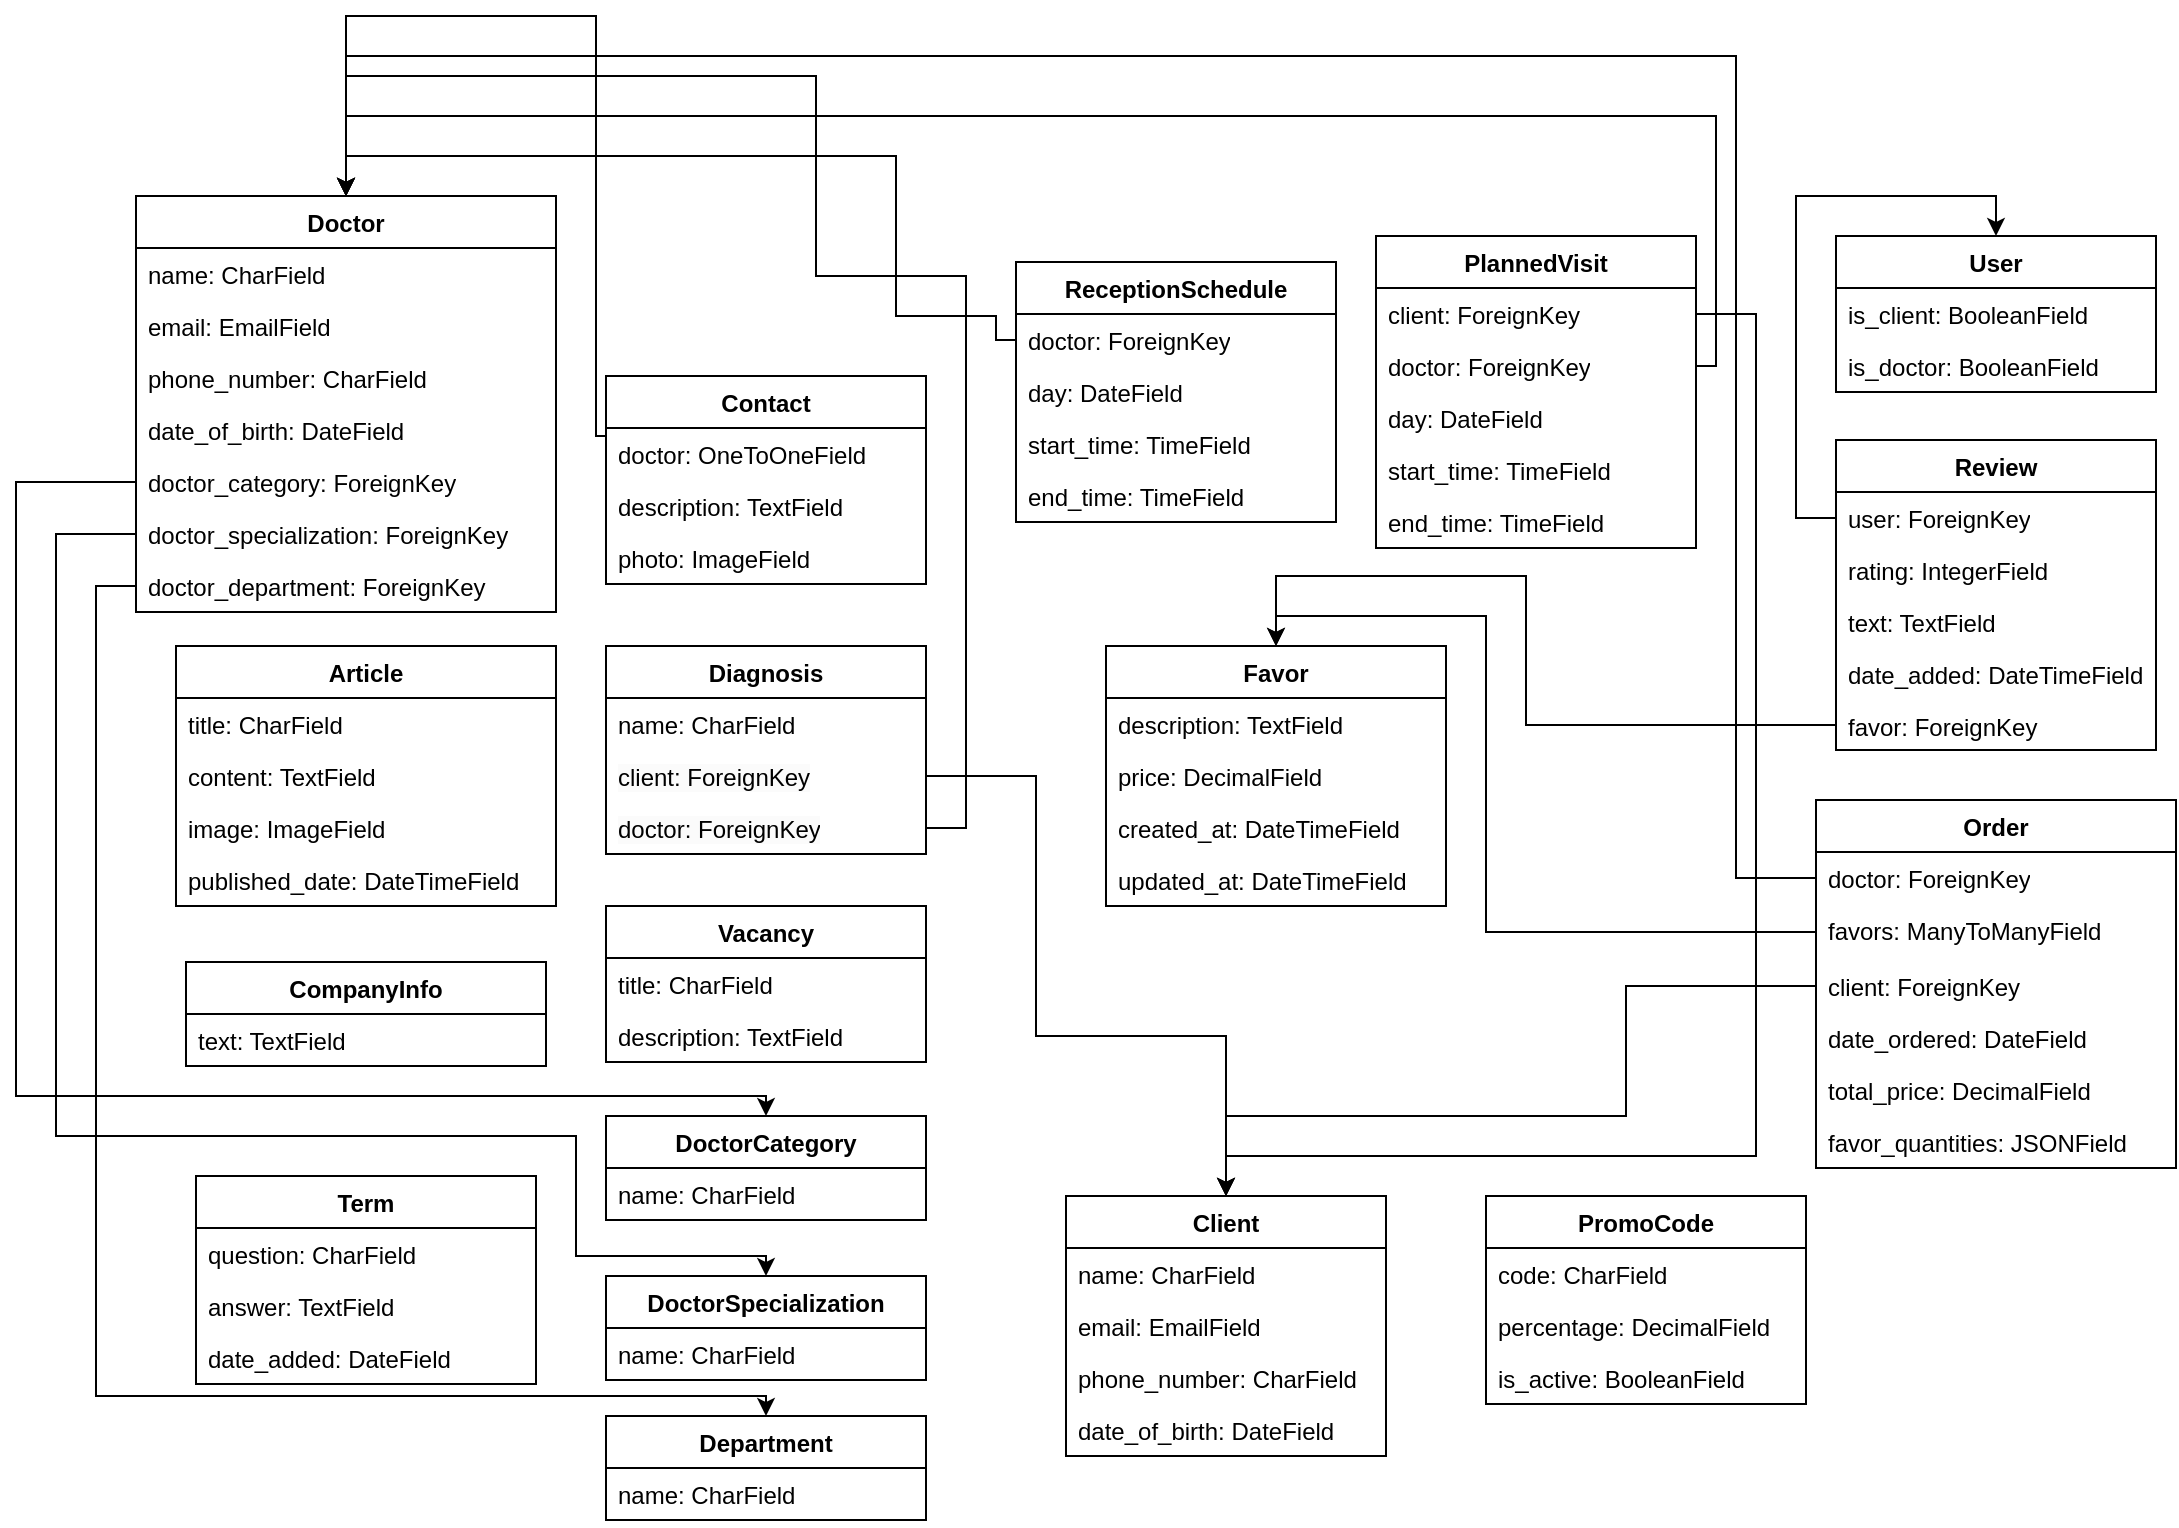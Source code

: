 <mxfile version="24.4.8" type="device">
  <diagram name="Страница — 1" id="zMI9djj1p5VjOaL5pgvu">
    <mxGraphModel dx="2232" dy="929" grid="1" gridSize="10" guides="1" tooltips="1" connect="1" arrows="1" fold="1" page="1" pageScale="1" pageWidth="827" pageHeight="1169" math="0" shadow="0">
      <root>
        <mxCell id="0" />
        <mxCell id="1" parent="0" />
        <mxCell id="2X7HoTVNt-kFfxU1XR5G-1" value="Doctor" style="swimlane;fontStyle=1;align=center;verticalAlign=top;childLayout=stackLayout;horizontal=1;startSize=26;horizontalStack=0;resizeParent=1;resizeParentMax=0;resizeLast=0;collapsible=1;marginBottom=0;whiteSpace=wrap;html=1;" vertex="1" parent="1">
          <mxGeometry x="30" y="140" width="210" height="208" as="geometry" />
        </mxCell>
        <mxCell id="2X7HoTVNt-kFfxU1XR5G-2" value="name: CharField" style="text;strokeColor=none;fillColor=none;align=left;verticalAlign=top;spacingLeft=4;spacingRight=4;overflow=hidden;rotatable=0;points=[[0,0.5],[1,0.5]];portConstraint=eastwest;whiteSpace=wrap;html=1;" vertex="1" parent="2X7HoTVNt-kFfxU1XR5G-1">
          <mxGeometry y="26" width="210" height="26" as="geometry" />
        </mxCell>
        <mxCell id="2X7HoTVNt-kFfxU1XR5G-3" value="email: EmailField" style="text;strokeColor=none;fillColor=none;align=left;verticalAlign=top;spacingLeft=4;spacingRight=4;overflow=hidden;rotatable=0;points=[[0,0.5],[1,0.5]];portConstraint=eastwest;whiteSpace=wrap;html=1;" vertex="1" parent="2X7HoTVNt-kFfxU1XR5G-1">
          <mxGeometry y="52" width="210" height="26" as="geometry" />
        </mxCell>
        <mxCell id="2X7HoTVNt-kFfxU1XR5G-4" value="phone_number: CharField" style="text;strokeColor=none;fillColor=none;align=left;verticalAlign=top;spacingLeft=4;spacingRight=4;overflow=hidden;rotatable=0;points=[[0,0.5],[1,0.5]];portConstraint=eastwest;whiteSpace=wrap;html=1;" vertex="1" parent="2X7HoTVNt-kFfxU1XR5G-1">
          <mxGeometry y="78" width="210" height="26" as="geometry" />
        </mxCell>
        <mxCell id="2X7HoTVNt-kFfxU1XR5G-5" value="date_of_birth: DateField" style="text;strokeColor=none;fillColor=none;align=left;verticalAlign=top;spacingLeft=4;spacingRight=4;overflow=hidden;rotatable=0;points=[[0,0.5],[1,0.5]];portConstraint=eastwest;whiteSpace=wrap;html=1;" vertex="1" parent="2X7HoTVNt-kFfxU1XR5G-1">
          <mxGeometry y="104" width="210" height="26" as="geometry" />
        </mxCell>
        <mxCell id="2X7HoTVNt-kFfxU1XR5G-86" value="doctor_category: ForeignKey" style="text;strokeColor=none;fillColor=none;align=left;verticalAlign=top;spacingLeft=4;spacingRight=4;overflow=hidden;rotatable=0;points=[[0,0.5],[1,0.5]];portConstraint=eastwest;whiteSpace=wrap;html=1;" vertex="1" parent="2X7HoTVNt-kFfxU1XR5G-1">
          <mxGeometry y="130" width="210" height="26" as="geometry" />
        </mxCell>
        <mxCell id="2X7HoTVNt-kFfxU1XR5G-87" value="doctor_specialization: ForeignKey" style="text;strokeColor=none;fillColor=none;align=left;verticalAlign=top;spacingLeft=4;spacingRight=4;overflow=hidden;rotatable=0;points=[[0,0.5],[1,0.5]];portConstraint=eastwest;whiteSpace=wrap;html=1;" vertex="1" parent="2X7HoTVNt-kFfxU1XR5G-1">
          <mxGeometry y="156" width="210" height="26" as="geometry" />
        </mxCell>
        <mxCell id="2X7HoTVNt-kFfxU1XR5G-88" value="doctor_department: ForeignKey" style="text;strokeColor=none;fillColor=none;align=left;verticalAlign=top;spacingLeft=4;spacingRight=4;overflow=hidden;rotatable=0;points=[[0,0.5],[1,0.5]];portConstraint=eastwest;whiteSpace=wrap;html=1;" vertex="1" parent="2X7HoTVNt-kFfxU1XR5G-1">
          <mxGeometry y="182" width="210" height="26" as="geometry" />
        </mxCell>
        <mxCell id="2X7HoTVNt-kFfxU1XR5G-6" value="Diagnosis" style="swimlane;fontStyle=1;align=center;verticalAlign=top;childLayout=stackLayout;horizontal=1;startSize=26;horizontalStack=0;resizeParent=1;resizeParentMax=0;resizeLast=0;collapsible=1;marginBottom=0;whiteSpace=wrap;html=1;" vertex="1" parent="1">
          <mxGeometry x="265" y="365" width="160" height="104" as="geometry" />
        </mxCell>
        <mxCell id="2X7HoTVNt-kFfxU1XR5G-7" value="name: CharField" style="text;strokeColor=none;fillColor=none;align=left;verticalAlign=top;spacingLeft=4;spacingRight=4;overflow=hidden;rotatable=0;points=[[0,0.5],[1,0.5]];portConstraint=eastwest;whiteSpace=wrap;html=1;" vertex="1" parent="2X7HoTVNt-kFfxU1XR5G-6">
          <mxGeometry y="26" width="160" height="26" as="geometry" />
        </mxCell>
        <mxCell id="2X7HoTVNt-kFfxU1XR5G-8" value="&lt;meta charset=&quot;utf-8&quot;&gt;&lt;span style=&quot;color: rgb(0, 0, 0); font-family: Helvetica; font-size: 12px; font-style: normal; font-variant-ligatures: normal; font-variant-caps: normal; font-weight: 400; letter-spacing: normal; orphans: 2; text-align: left; text-indent: 0px; text-transform: none; widows: 2; word-spacing: 0px; -webkit-text-stroke-width: 0px; white-space: normal; background-color: rgb(251, 251, 251); text-decoration-thickness: initial; text-decoration-style: initial; text-decoration-color: initial; display: inline !important; float: none;&quot;&gt;client: ForeignKey&lt;/span&gt;" style="text;strokeColor=none;fillColor=none;align=left;verticalAlign=top;spacingLeft=4;spacingRight=4;overflow=hidden;rotatable=0;points=[[0,0.5],[1,0.5]];portConstraint=eastwest;whiteSpace=wrap;html=1;" vertex="1" parent="2X7HoTVNt-kFfxU1XR5G-6">
          <mxGeometry y="52" width="160" height="26" as="geometry" />
        </mxCell>
        <mxCell id="2X7HoTVNt-kFfxU1XR5G-9" value="&lt;span style=&quot;color: rgb(0, 0, 0); font-family: Helvetica; font-size: 12px; font-style: normal; font-variant-ligatures: normal; font-variant-caps: normal; font-weight: 400; letter-spacing: normal; orphans: 2; text-align: left; text-indent: 0px; text-transform: none; widows: 2; word-spacing: 0px; -webkit-text-stroke-width: 0px; white-space: normal; background-color: rgb(251, 251, 251); text-decoration-thickness: initial; text-decoration-style: initial; text-decoration-color: initial; display: inline !important; float: none;&quot;&gt;doctor: ForeignKey&lt;/span&gt;" style="text;strokeColor=none;fillColor=none;align=left;verticalAlign=top;spacingLeft=4;spacingRight=4;overflow=hidden;rotatable=0;points=[[0,0.5],[1,0.5]];portConstraint=eastwest;whiteSpace=wrap;html=1;" vertex="1" parent="2X7HoTVNt-kFfxU1XR5G-6">
          <mxGeometry y="78" width="160" height="26" as="geometry" />
        </mxCell>
        <mxCell id="2X7HoTVNt-kFfxU1XR5G-10" value="Favor" style="swimlane;fontStyle=1;align=center;verticalAlign=top;childLayout=stackLayout;horizontal=1;startSize=26;horizontalStack=0;resizeParent=1;resizeParentMax=0;resizeLast=0;collapsible=1;marginBottom=0;whiteSpace=wrap;html=1;" vertex="1" parent="1">
          <mxGeometry x="515" y="365" width="170" height="130" as="geometry" />
        </mxCell>
        <mxCell id="2X7HoTVNt-kFfxU1XR5G-11" value="description: TextField" style="text;strokeColor=none;fillColor=none;align=left;verticalAlign=top;spacingLeft=4;spacingRight=4;overflow=hidden;rotatable=0;points=[[0,0.5],[1,0.5]];portConstraint=eastwest;whiteSpace=wrap;html=1;" vertex="1" parent="2X7HoTVNt-kFfxU1XR5G-10">
          <mxGeometry y="26" width="170" height="26" as="geometry" />
        </mxCell>
        <mxCell id="2X7HoTVNt-kFfxU1XR5G-12" value="price: DecimalField" style="text;strokeColor=none;fillColor=none;align=left;verticalAlign=top;spacingLeft=4;spacingRight=4;overflow=hidden;rotatable=0;points=[[0,0.5],[1,0.5]];portConstraint=eastwest;whiteSpace=wrap;html=1;" vertex="1" parent="2X7HoTVNt-kFfxU1XR5G-10">
          <mxGeometry y="52" width="170" height="26" as="geometry" />
        </mxCell>
        <mxCell id="2X7HoTVNt-kFfxU1XR5G-13" value="created_at: DateTimeField" style="text;strokeColor=none;fillColor=none;align=left;verticalAlign=top;spacingLeft=4;spacingRight=4;overflow=hidden;rotatable=0;points=[[0,0.5],[1,0.5]];portConstraint=eastwest;whiteSpace=wrap;html=1;" vertex="1" parent="2X7HoTVNt-kFfxU1XR5G-10">
          <mxGeometry y="78" width="170" height="26" as="geometry" />
        </mxCell>
        <mxCell id="2X7HoTVNt-kFfxU1XR5G-14" value="updated_at: DateTimeField" style="text;strokeColor=none;fillColor=none;align=left;verticalAlign=top;spacingLeft=4;spacingRight=4;overflow=hidden;rotatable=0;points=[[0,0.5],[1,0.5]];portConstraint=eastwest;whiteSpace=wrap;html=1;" vertex="1" parent="2X7HoTVNt-kFfxU1XR5G-10">
          <mxGeometry y="104" width="170" height="26" as="geometry" />
        </mxCell>
        <mxCell id="2X7HoTVNt-kFfxU1XR5G-15" value="Order" style="swimlane;fontStyle=1;align=center;verticalAlign=top;childLayout=stackLayout;horizontal=1;startSize=26;horizontalStack=0;resizeParent=1;resizeParentMax=0;resizeLast=0;collapsible=1;marginBottom=0;whiteSpace=wrap;html=1;" vertex="1" parent="1">
          <mxGeometry x="870" y="442" width="180" height="184" as="geometry" />
        </mxCell>
        <mxCell id="2X7HoTVNt-kFfxU1XR5G-16" value="doctor: ForeignKey" style="text;strokeColor=none;fillColor=none;align=left;verticalAlign=top;spacingLeft=4;spacingRight=4;overflow=hidden;rotatable=0;points=[[0,0.5],[1,0.5]];portConstraint=eastwest;whiteSpace=wrap;html=1;" vertex="1" parent="2X7HoTVNt-kFfxU1XR5G-15">
          <mxGeometry y="26" width="180" height="26" as="geometry" />
        </mxCell>
        <mxCell id="2X7HoTVNt-kFfxU1XR5G-17" value="favors: ManyToManyField" style="text;strokeColor=none;fillColor=none;align=left;verticalAlign=top;spacingLeft=4;spacingRight=4;overflow=hidden;rotatable=0;points=[[0,0.5],[1,0.5]];portConstraint=eastwest;whiteSpace=wrap;html=1;" vertex="1" parent="2X7HoTVNt-kFfxU1XR5G-15">
          <mxGeometry y="52" width="180" height="28" as="geometry" />
        </mxCell>
        <mxCell id="2X7HoTVNt-kFfxU1XR5G-18" value="client: ForeignKey" style="text;strokeColor=none;fillColor=none;align=left;verticalAlign=top;spacingLeft=4;spacingRight=4;overflow=hidden;rotatable=0;points=[[0,0.5],[1,0.5]];portConstraint=eastwest;whiteSpace=wrap;html=1;" vertex="1" parent="2X7HoTVNt-kFfxU1XR5G-15">
          <mxGeometry y="80" width="180" height="26" as="geometry" />
        </mxCell>
        <mxCell id="2X7HoTVNt-kFfxU1XR5G-19" value="date_ordered: DateField" style="text;strokeColor=none;fillColor=none;align=left;verticalAlign=top;spacingLeft=4;spacingRight=4;overflow=hidden;rotatable=0;points=[[0,0.5],[1,0.5]];portConstraint=eastwest;whiteSpace=wrap;html=1;" vertex="1" parent="2X7HoTVNt-kFfxU1XR5G-15">
          <mxGeometry y="106" width="180" height="26" as="geometry" />
        </mxCell>
        <mxCell id="2X7HoTVNt-kFfxU1XR5G-20" value="total_price: DecimalField" style="text;strokeColor=none;fillColor=none;align=left;verticalAlign=top;spacingLeft=4;spacingRight=4;overflow=hidden;rotatable=0;points=[[0,0.5],[1,0.5]];portConstraint=eastwest;whiteSpace=wrap;html=1;" vertex="1" parent="2X7HoTVNt-kFfxU1XR5G-15">
          <mxGeometry y="132" width="180" height="26" as="geometry" />
        </mxCell>
        <mxCell id="2X7HoTVNt-kFfxU1XR5G-21" value="favor_quantities: JSONField" style="text;strokeColor=none;fillColor=none;align=left;verticalAlign=top;spacingLeft=4;spacingRight=4;overflow=hidden;rotatable=0;points=[[0,0.5],[1,0.5]];portConstraint=eastwest;whiteSpace=wrap;html=1;" vertex="1" parent="2X7HoTVNt-kFfxU1XR5G-15">
          <mxGeometry y="158" width="180" height="26" as="geometry" />
        </mxCell>
        <mxCell id="2X7HoTVNt-kFfxU1XR5G-22" value="Client" style="swimlane;fontStyle=1;align=center;verticalAlign=top;childLayout=stackLayout;horizontal=1;startSize=26;horizontalStack=0;resizeParent=1;resizeParentMax=0;resizeLast=0;collapsible=1;marginBottom=0;whiteSpace=wrap;html=1;" vertex="1" parent="1">
          <mxGeometry x="495" y="640" width="160" height="130" as="geometry" />
        </mxCell>
        <mxCell id="2X7HoTVNt-kFfxU1XR5G-23" value="name: CharField" style="text;strokeColor=none;fillColor=none;align=left;verticalAlign=top;spacingLeft=4;spacingRight=4;overflow=hidden;rotatable=0;points=[[0,0.5],[1,0.5]];portConstraint=eastwest;whiteSpace=wrap;html=1;" vertex="1" parent="2X7HoTVNt-kFfxU1XR5G-22">
          <mxGeometry y="26" width="160" height="26" as="geometry" />
        </mxCell>
        <mxCell id="2X7HoTVNt-kFfxU1XR5G-24" value="email: EmailField" style="text;strokeColor=none;fillColor=none;align=left;verticalAlign=top;spacingLeft=4;spacingRight=4;overflow=hidden;rotatable=0;points=[[0,0.5],[1,0.5]];portConstraint=eastwest;whiteSpace=wrap;html=1;" vertex="1" parent="2X7HoTVNt-kFfxU1XR5G-22">
          <mxGeometry y="52" width="160" height="26" as="geometry" />
        </mxCell>
        <mxCell id="2X7HoTVNt-kFfxU1XR5G-25" value="phone_number: CharField" style="text;strokeColor=none;fillColor=none;align=left;verticalAlign=top;spacingLeft=4;spacingRight=4;overflow=hidden;rotatable=0;points=[[0,0.5],[1,0.5]];portConstraint=eastwest;whiteSpace=wrap;html=1;" vertex="1" parent="2X7HoTVNt-kFfxU1XR5G-22">
          <mxGeometry y="78" width="160" height="26" as="geometry" />
        </mxCell>
        <mxCell id="2X7HoTVNt-kFfxU1XR5G-26" value="date_of_birth: DateField" style="text;strokeColor=none;fillColor=none;align=left;verticalAlign=top;spacingLeft=4;spacingRight=4;overflow=hidden;rotatable=0;points=[[0,0.5],[1,0.5]];portConstraint=eastwest;whiteSpace=wrap;html=1;" vertex="1" parent="2X7HoTVNt-kFfxU1XR5G-22">
          <mxGeometry y="104" width="160" height="26" as="geometry" />
        </mxCell>
        <mxCell id="2X7HoTVNt-kFfxU1XR5G-27" style="edgeStyle=orthogonalEdgeStyle;rounded=0;orthogonalLoop=1;jettySize=auto;html=1;entryX=0.5;entryY=0;entryDx=0;entryDy=0;" edge="1" parent="1" source="2X7HoTVNt-kFfxU1XR5G-18" target="2X7HoTVNt-kFfxU1XR5G-22">
          <mxGeometry relative="1" as="geometry">
            <Array as="points">
              <mxPoint x="775" y="535" />
              <mxPoint x="775" y="600" />
              <mxPoint x="575" y="600" />
            </Array>
          </mxGeometry>
        </mxCell>
        <mxCell id="2X7HoTVNt-kFfxU1XR5G-28" value="User" style="swimlane;fontStyle=1;align=center;verticalAlign=top;childLayout=stackLayout;horizontal=1;startSize=26;horizontalStack=0;resizeParent=1;resizeParentMax=0;resizeLast=0;collapsible=1;marginBottom=0;whiteSpace=wrap;html=1;" vertex="1" parent="1">
          <mxGeometry x="880" y="160" width="160" height="78" as="geometry" />
        </mxCell>
        <mxCell id="2X7HoTVNt-kFfxU1XR5G-29" value="is_client: BooleanField" style="text;strokeColor=none;fillColor=none;align=left;verticalAlign=top;spacingLeft=4;spacingRight=4;overflow=hidden;rotatable=0;points=[[0,0.5],[1,0.5]];portConstraint=eastwest;whiteSpace=wrap;html=1;" vertex="1" parent="2X7HoTVNt-kFfxU1XR5G-28">
          <mxGeometry y="26" width="160" height="26" as="geometry" />
        </mxCell>
        <mxCell id="2X7HoTVNt-kFfxU1XR5G-30" value="is_doctor: BooleanField" style="text;strokeColor=none;fillColor=none;align=left;verticalAlign=top;spacingLeft=4;spacingRight=4;overflow=hidden;rotatable=0;points=[[0,0.5],[1,0.5]];portConstraint=eastwest;whiteSpace=wrap;html=1;" vertex="1" parent="2X7HoTVNt-kFfxU1XR5G-28">
          <mxGeometry y="52" width="160" height="26" as="geometry" />
        </mxCell>
        <mxCell id="2X7HoTVNt-kFfxU1XR5G-31" value="Article" style="swimlane;fontStyle=1;align=center;verticalAlign=top;childLayout=stackLayout;horizontal=1;startSize=26;horizontalStack=0;resizeParent=1;resizeParentMax=0;resizeLast=0;collapsible=1;marginBottom=0;whiteSpace=wrap;html=1;" vertex="1" parent="1">
          <mxGeometry x="50" y="365" width="190" height="130" as="geometry" />
        </mxCell>
        <mxCell id="2X7HoTVNt-kFfxU1XR5G-32" value="title: CharField" style="text;strokeColor=none;fillColor=none;align=left;verticalAlign=top;spacingLeft=4;spacingRight=4;overflow=hidden;rotatable=0;points=[[0,0.5],[1,0.5]];portConstraint=eastwest;whiteSpace=wrap;html=1;" vertex="1" parent="2X7HoTVNt-kFfxU1XR5G-31">
          <mxGeometry y="26" width="190" height="26" as="geometry" />
        </mxCell>
        <mxCell id="2X7HoTVNt-kFfxU1XR5G-33" value="content: TextField" style="text;strokeColor=none;fillColor=none;align=left;verticalAlign=top;spacingLeft=4;spacingRight=4;overflow=hidden;rotatable=0;points=[[0,0.5],[1,0.5]];portConstraint=eastwest;whiteSpace=wrap;html=1;" vertex="1" parent="2X7HoTVNt-kFfxU1XR5G-31">
          <mxGeometry y="52" width="190" height="26" as="geometry" />
        </mxCell>
        <mxCell id="2X7HoTVNt-kFfxU1XR5G-34" value="image: ImageField" style="text;strokeColor=none;fillColor=none;align=left;verticalAlign=top;spacingLeft=4;spacingRight=4;overflow=hidden;rotatable=0;points=[[0,0.5],[1,0.5]];portConstraint=eastwest;whiteSpace=wrap;html=1;" vertex="1" parent="2X7HoTVNt-kFfxU1XR5G-31">
          <mxGeometry y="78" width="190" height="26" as="geometry" />
        </mxCell>
        <mxCell id="2X7HoTVNt-kFfxU1XR5G-35" value="published_date:&amp;nbsp;DateTimeField" style="text;strokeColor=none;fillColor=none;align=left;verticalAlign=top;spacingLeft=4;spacingRight=4;overflow=hidden;rotatable=0;points=[[0,0.5],[1,0.5]];portConstraint=eastwest;whiteSpace=wrap;html=1;" vertex="1" parent="2X7HoTVNt-kFfxU1XR5G-31">
          <mxGeometry y="104" width="190" height="26" as="geometry" />
        </mxCell>
        <mxCell id="2X7HoTVNt-kFfxU1XR5G-36" value="CompanyInfo" style="swimlane;fontStyle=1;align=center;verticalAlign=top;childLayout=stackLayout;horizontal=1;startSize=26;horizontalStack=0;resizeParent=1;resizeParentMax=0;resizeLast=0;collapsible=1;marginBottom=0;whiteSpace=wrap;html=1;" vertex="1" parent="1">
          <mxGeometry x="55" y="523" width="180" height="52" as="geometry" />
        </mxCell>
        <mxCell id="2X7HoTVNt-kFfxU1XR5G-37" value="text: TextField" style="text;strokeColor=none;fillColor=none;align=left;verticalAlign=top;spacingLeft=4;spacingRight=4;overflow=hidden;rotatable=0;points=[[0,0.5],[1,0.5]];portConstraint=eastwest;whiteSpace=wrap;html=1;" vertex="1" parent="2X7HoTVNt-kFfxU1XR5G-36">
          <mxGeometry y="26" width="180" height="26" as="geometry" />
        </mxCell>
        <mxCell id="2X7HoTVNt-kFfxU1XR5G-38" value="Term" style="swimlane;fontStyle=1;align=center;verticalAlign=top;childLayout=stackLayout;horizontal=1;startSize=26;horizontalStack=0;resizeParent=1;resizeParentMax=0;resizeLast=0;collapsible=1;marginBottom=0;whiteSpace=wrap;html=1;" vertex="1" parent="1">
          <mxGeometry x="60" y="630" width="170" height="104" as="geometry" />
        </mxCell>
        <mxCell id="2X7HoTVNt-kFfxU1XR5G-39" value="question: CharField" style="text;strokeColor=none;fillColor=none;align=left;verticalAlign=top;spacingLeft=4;spacingRight=4;overflow=hidden;rotatable=0;points=[[0,0.5],[1,0.5]];portConstraint=eastwest;whiteSpace=wrap;html=1;" vertex="1" parent="2X7HoTVNt-kFfxU1XR5G-38">
          <mxGeometry y="26" width="170" height="26" as="geometry" />
        </mxCell>
        <mxCell id="2X7HoTVNt-kFfxU1XR5G-40" value="answer: TextField" style="text;strokeColor=none;fillColor=none;align=left;verticalAlign=top;spacingLeft=4;spacingRight=4;overflow=hidden;rotatable=0;points=[[0,0.5],[1,0.5]];portConstraint=eastwest;whiteSpace=wrap;html=1;" vertex="1" parent="2X7HoTVNt-kFfxU1XR5G-38">
          <mxGeometry y="52" width="170" height="26" as="geometry" />
        </mxCell>
        <mxCell id="2X7HoTVNt-kFfxU1XR5G-41" value="date_added:&amp;nbsp;DateField" style="text;strokeColor=none;fillColor=none;align=left;verticalAlign=top;spacingLeft=4;spacingRight=4;overflow=hidden;rotatable=0;points=[[0,0.5],[1,0.5]];portConstraint=eastwest;whiteSpace=wrap;html=1;" vertex="1" parent="2X7HoTVNt-kFfxU1XR5G-38">
          <mxGeometry y="78" width="170" height="26" as="geometry" />
        </mxCell>
        <mxCell id="2X7HoTVNt-kFfxU1XR5G-42" value="Contact" style="swimlane;fontStyle=1;align=center;verticalAlign=top;childLayout=stackLayout;horizontal=1;startSize=26;horizontalStack=0;resizeParent=1;resizeParentMax=0;resizeLast=0;collapsible=1;marginBottom=0;whiteSpace=wrap;html=1;" vertex="1" parent="1">
          <mxGeometry x="265" y="230" width="160" height="104" as="geometry" />
        </mxCell>
        <mxCell id="2X7HoTVNt-kFfxU1XR5G-43" value="doctor: OneToOneField" style="text;strokeColor=none;fillColor=none;align=left;verticalAlign=top;spacingLeft=4;spacingRight=4;overflow=hidden;rotatable=0;points=[[0,0.5],[1,0.5]];portConstraint=eastwest;whiteSpace=wrap;html=1;" vertex="1" parent="2X7HoTVNt-kFfxU1XR5G-42">
          <mxGeometry y="26" width="160" height="26" as="geometry" />
        </mxCell>
        <mxCell id="2X7HoTVNt-kFfxU1XR5G-44" value="description: TextField" style="text;strokeColor=none;fillColor=none;align=left;verticalAlign=top;spacingLeft=4;spacingRight=4;overflow=hidden;rotatable=0;points=[[0,0.5],[1,0.5]];portConstraint=eastwest;whiteSpace=wrap;html=1;" vertex="1" parent="2X7HoTVNt-kFfxU1XR5G-42">
          <mxGeometry y="52" width="160" height="26" as="geometry" />
        </mxCell>
        <mxCell id="2X7HoTVNt-kFfxU1XR5G-45" value="photo: ImageField" style="text;strokeColor=none;fillColor=none;align=left;verticalAlign=top;spacingLeft=4;spacingRight=4;overflow=hidden;rotatable=0;points=[[0,0.5],[1,0.5]];portConstraint=eastwest;whiteSpace=wrap;html=1;" vertex="1" parent="2X7HoTVNt-kFfxU1XR5G-42">
          <mxGeometry y="78" width="160" height="26" as="geometry" />
        </mxCell>
        <mxCell id="2X7HoTVNt-kFfxU1XR5G-46" value="Vacancy" style="swimlane;fontStyle=1;align=center;verticalAlign=top;childLayout=stackLayout;horizontal=1;startSize=26;horizontalStack=0;resizeParent=1;resizeParentMax=0;resizeLast=0;collapsible=1;marginBottom=0;whiteSpace=wrap;html=1;" vertex="1" parent="1">
          <mxGeometry x="265" y="495" width="160" height="78" as="geometry" />
        </mxCell>
        <mxCell id="2X7HoTVNt-kFfxU1XR5G-47" value="title: CharField" style="text;strokeColor=none;fillColor=none;align=left;verticalAlign=top;spacingLeft=4;spacingRight=4;overflow=hidden;rotatable=0;points=[[0,0.5],[1,0.5]];portConstraint=eastwest;whiteSpace=wrap;html=1;" vertex="1" parent="2X7HoTVNt-kFfxU1XR5G-46">
          <mxGeometry y="26" width="160" height="26" as="geometry" />
        </mxCell>
        <mxCell id="2X7HoTVNt-kFfxU1XR5G-48" value="description: TextField" style="text;strokeColor=none;fillColor=none;align=left;verticalAlign=top;spacingLeft=4;spacingRight=4;overflow=hidden;rotatable=0;points=[[0,0.5],[1,0.5]];portConstraint=eastwest;whiteSpace=wrap;html=1;" vertex="1" parent="2X7HoTVNt-kFfxU1XR5G-46">
          <mxGeometry y="52" width="160" height="26" as="geometry" />
        </mxCell>
        <mxCell id="2X7HoTVNt-kFfxU1XR5G-49" value="Review" style="swimlane;fontStyle=1;align=center;verticalAlign=top;childLayout=stackLayout;horizontal=1;startSize=26;horizontalStack=0;resizeParent=1;resizeParentMax=0;resizeLast=0;collapsible=1;marginBottom=0;whiteSpace=wrap;html=1;" vertex="1" parent="1">
          <mxGeometry x="880" y="262" width="160" height="155" as="geometry" />
        </mxCell>
        <mxCell id="2X7HoTVNt-kFfxU1XR5G-50" value="user: ForeignKey" style="text;strokeColor=none;fillColor=none;align=left;verticalAlign=top;spacingLeft=4;spacingRight=4;overflow=hidden;rotatable=0;points=[[0,0.5],[1,0.5]];portConstraint=eastwest;whiteSpace=wrap;html=1;" vertex="1" parent="2X7HoTVNt-kFfxU1XR5G-49">
          <mxGeometry y="26" width="160" height="26" as="geometry" />
        </mxCell>
        <mxCell id="2X7HoTVNt-kFfxU1XR5G-51" value="rating: IntegerField" style="text;strokeColor=none;fillColor=none;align=left;verticalAlign=top;spacingLeft=4;spacingRight=4;overflow=hidden;rotatable=0;points=[[0,0.5],[1,0.5]];portConstraint=eastwest;whiteSpace=wrap;html=1;" vertex="1" parent="2X7HoTVNt-kFfxU1XR5G-49">
          <mxGeometry y="52" width="160" height="26" as="geometry" />
        </mxCell>
        <mxCell id="2X7HoTVNt-kFfxU1XR5G-52" value="text: TextField" style="text;strokeColor=none;fillColor=none;align=left;verticalAlign=top;spacingLeft=4;spacingRight=4;overflow=hidden;rotatable=0;points=[[0,0.5],[1,0.5]];portConstraint=eastwest;whiteSpace=wrap;html=1;" vertex="1" parent="2X7HoTVNt-kFfxU1XR5G-49">
          <mxGeometry y="78" width="160" height="26" as="geometry" />
        </mxCell>
        <mxCell id="2X7HoTVNt-kFfxU1XR5G-53" value="date_added: DateTimeField" style="text;strokeColor=none;fillColor=none;align=left;verticalAlign=top;spacingLeft=4;spacingRight=4;overflow=hidden;rotatable=0;points=[[0,0.5],[1,0.5]];portConstraint=eastwest;whiteSpace=wrap;html=1;" vertex="1" parent="2X7HoTVNt-kFfxU1XR5G-49">
          <mxGeometry y="104" width="160" height="26" as="geometry" />
        </mxCell>
        <mxCell id="2X7HoTVNt-kFfxU1XR5G-54" value="favor: ForeignKey" style="text;strokeColor=none;fillColor=none;align=left;verticalAlign=top;spacingLeft=4;spacingRight=4;overflow=hidden;rotatable=0;points=[[0,0.5],[1,0.5]];portConstraint=eastwest;whiteSpace=wrap;html=1;" vertex="1" parent="2X7HoTVNt-kFfxU1XR5G-49">
          <mxGeometry y="130" width="160" height="25" as="geometry" />
        </mxCell>
        <mxCell id="2X7HoTVNt-kFfxU1XR5G-55" value="PromoCode" style="swimlane;fontStyle=1;align=center;verticalAlign=top;childLayout=stackLayout;horizontal=1;startSize=26;horizontalStack=0;resizeParent=1;resizeParentMax=0;resizeLast=0;collapsible=1;marginBottom=0;whiteSpace=wrap;html=1;" vertex="1" parent="1">
          <mxGeometry x="705" y="640" width="160" height="104" as="geometry" />
        </mxCell>
        <mxCell id="2X7HoTVNt-kFfxU1XR5G-56" value="code: CharField" style="text;strokeColor=none;fillColor=none;align=left;verticalAlign=top;spacingLeft=4;spacingRight=4;overflow=hidden;rotatable=0;points=[[0,0.5],[1,0.5]];portConstraint=eastwest;whiteSpace=wrap;html=1;" vertex="1" parent="2X7HoTVNt-kFfxU1XR5G-55">
          <mxGeometry y="26" width="160" height="26" as="geometry" />
        </mxCell>
        <mxCell id="2X7HoTVNt-kFfxU1XR5G-57" value="percentage: DecimalField" style="text;strokeColor=none;fillColor=none;align=left;verticalAlign=top;spacingLeft=4;spacingRight=4;overflow=hidden;rotatable=0;points=[[0,0.5],[1,0.5]];portConstraint=eastwest;whiteSpace=wrap;html=1;" vertex="1" parent="2X7HoTVNt-kFfxU1XR5G-55">
          <mxGeometry y="52" width="160" height="26" as="geometry" />
        </mxCell>
        <mxCell id="2X7HoTVNt-kFfxU1XR5G-58" value="is_active: BooleanField" style="text;strokeColor=none;fillColor=none;align=left;verticalAlign=top;spacingLeft=4;spacingRight=4;overflow=hidden;rotatable=0;points=[[0,0.5],[1,0.5]];portConstraint=eastwest;whiteSpace=wrap;html=1;" vertex="1" parent="2X7HoTVNt-kFfxU1XR5G-55">
          <mxGeometry y="78" width="160" height="26" as="geometry" />
        </mxCell>
        <mxCell id="2X7HoTVNt-kFfxU1XR5G-59" value="DoctorCategory" style="swimlane;fontStyle=1;align=center;verticalAlign=top;childLayout=stackLayout;horizontal=1;startSize=26;horizontalStack=0;resizeParent=1;resizeParentMax=0;resizeLast=0;collapsible=1;marginBottom=0;whiteSpace=wrap;html=1;" vertex="1" parent="1">
          <mxGeometry x="265" y="600" width="160" height="52" as="geometry" />
        </mxCell>
        <mxCell id="2X7HoTVNt-kFfxU1XR5G-60" value="name: CharField" style="text;strokeColor=none;fillColor=none;align=left;verticalAlign=top;spacingLeft=4;spacingRight=4;overflow=hidden;rotatable=0;points=[[0,0.5],[1,0.5]];portConstraint=eastwest;whiteSpace=wrap;html=1;" vertex="1" parent="2X7HoTVNt-kFfxU1XR5G-59">
          <mxGeometry y="26" width="160" height="26" as="geometry" />
        </mxCell>
        <mxCell id="2X7HoTVNt-kFfxU1XR5G-61" style="edgeStyle=orthogonalEdgeStyle;rounded=0;orthogonalLoop=1;jettySize=auto;html=1;entryX=0.5;entryY=0;entryDx=0;entryDy=0;" edge="1" parent="1" source="2X7HoTVNt-kFfxU1XR5G-50" target="2X7HoTVNt-kFfxU1XR5G-28">
          <mxGeometry relative="1" as="geometry">
            <Array as="points">
              <mxPoint x="860" y="301" />
              <mxPoint x="860" y="140" />
              <mxPoint x="960" y="140" />
            </Array>
          </mxGeometry>
        </mxCell>
        <mxCell id="2X7HoTVNt-kFfxU1XR5G-62" style="edgeStyle=orthogonalEdgeStyle;rounded=0;orthogonalLoop=1;jettySize=auto;html=1;entryX=0.5;entryY=0;entryDx=0;entryDy=0;" edge="1" parent="1" source="2X7HoTVNt-kFfxU1XR5G-17" target="2X7HoTVNt-kFfxU1XR5G-10">
          <mxGeometry relative="1" as="geometry">
            <Array as="points">
              <mxPoint x="705" y="508" />
              <mxPoint x="705" y="350" />
              <mxPoint x="600" y="350" />
            </Array>
          </mxGeometry>
        </mxCell>
        <mxCell id="2X7HoTVNt-kFfxU1XR5G-63" style="edgeStyle=orthogonalEdgeStyle;rounded=0;orthogonalLoop=1;jettySize=auto;html=1;entryX=0.5;entryY=0;entryDx=0;entryDy=0;" edge="1" parent="1" source="2X7HoTVNt-kFfxU1XR5G-54" target="2X7HoTVNt-kFfxU1XR5G-10">
          <mxGeometry relative="1" as="geometry">
            <Array as="points">
              <mxPoint x="725" y="405" />
              <mxPoint x="725" y="330" />
              <mxPoint x="600" y="330" />
            </Array>
          </mxGeometry>
        </mxCell>
        <mxCell id="2X7HoTVNt-kFfxU1XR5G-64" value="DoctorSpecialization" style="swimlane;fontStyle=1;align=center;verticalAlign=top;childLayout=stackLayout;horizontal=1;startSize=26;horizontalStack=0;resizeParent=1;resizeParentMax=0;resizeLast=0;collapsible=1;marginBottom=0;whiteSpace=wrap;html=1;" vertex="1" parent="1">
          <mxGeometry x="265" y="680" width="160" height="52" as="geometry" />
        </mxCell>
        <mxCell id="2X7HoTVNt-kFfxU1XR5G-65" value="name: CharField" style="text;strokeColor=none;fillColor=none;align=left;verticalAlign=top;spacingLeft=4;spacingRight=4;overflow=hidden;rotatable=0;points=[[0,0.5],[1,0.5]];portConstraint=eastwest;whiteSpace=wrap;html=1;" vertex="1" parent="2X7HoTVNt-kFfxU1XR5G-64">
          <mxGeometry y="26" width="160" height="26" as="geometry" />
        </mxCell>
        <mxCell id="2X7HoTVNt-kFfxU1XR5G-66" value="Department" style="swimlane;fontStyle=1;align=center;verticalAlign=top;childLayout=stackLayout;horizontal=1;startSize=26;horizontalStack=0;resizeParent=1;resizeParentMax=0;resizeLast=0;collapsible=1;marginBottom=0;whiteSpace=wrap;html=1;" vertex="1" parent="1">
          <mxGeometry x="265" y="750" width="160" height="52" as="geometry" />
        </mxCell>
        <mxCell id="2X7HoTVNt-kFfxU1XR5G-67" value="name: CharField" style="text;strokeColor=none;fillColor=none;align=left;verticalAlign=top;spacingLeft=4;spacingRight=4;overflow=hidden;rotatable=0;points=[[0,0.5],[1,0.5]];portConstraint=eastwest;whiteSpace=wrap;html=1;" vertex="1" parent="2X7HoTVNt-kFfxU1XR5G-66">
          <mxGeometry y="26" width="160" height="26" as="geometry" />
        </mxCell>
        <mxCell id="2X7HoTVNt-kFfxU1XR5G-68" value="ReceptionSchedule" style="swimlane;fontStyle=1;align=center;verticalAlign=top;childLayout=stackLayout;horizontal=1;startSize=26;horizontalStack=0;resizeParent=1;resizeParentMax=0;resizeLast=0;collapsible=1;marginBottom=0;whiteSpace=wrap;html=1;" vertex="1" parent="1">
          <mxGeometry x="470" y="173" width="160" height="130" as="geometry" />
        </mxCell>
        <mxCell id="2X7HoTVNt-kFfxU1XR5G-69" value="doctor: ForeignKey" style="text;strokeColor=none;fillColor=none;align=left;verticalAlign=top;spacingLeft=4;spacingRight=4;overflow=hidden;rotatable=0;points=[[0,0.5],[1,0.5]];portConstraint=eastwest;whiteSpace=wrap;html=1;" vertex="1" parent="2X7HoTVNt-kFfxU1XR5G-68">
          <mxGeometry y="26" width="160" height="26" as="geometry" />
        </mxCell>
        <mxCell id="2X7HoTVNt-kFfxU1XR5G-70" value="day: DateField" style="text;strokeColor=none;fillColor=none;align=left;verticalAlign=top;spacingLeft=4;spacingRight=4;overflow=hidden;rotatable=0;points=[[0,0.5],[1,0.5]];portConstraint=eastwest;whiteSpace=wrap;html=1;" vertex="1" parent="2X7HoTVNt-kFfxU1XR5G-68">
          <mxGeometry y="52" width="160" height="26" as="geometry" />
        </mxCell>
        <mxCell id="2X7HoTVNt-kFfxU1XR5G-71" value="start_time: TimeField" style="text;strokeColor=none;fillColor=none;align=left;verticalAlign=top;spacingLeft=4;spacingRight=4;overflow=hidden;rotatable=0;points=[[0,0.5],[1,0.5]];portConstraint=eastwest;whiteSpace=wrap;html=1;" vertex="1" parent="2X7HoTVNt-kFfxU1XR5G-68">
          <mxGeometry y="78" width="160" height="26" as="geometry" />
        </mxCell>
        <mxCell id="2X7HoTVNt-kFfxU1XR5G-72" value="end_time: TimeField" style="text;strokeColor=none;fillColor=none;align=left;verticalAlign=top;spacingLeft=4;spacingRight=4;overflow=hidden;rotatable=0;points=[[0,0.5],[1,0.5]];portConstraint=eastwest;whiteSpace=wrap;html=1;" vertex="1" parent="2X7HoTVNt-kFfxU1XR5G-68">
          <mxGeometry y="104" width="160" height="26" as="geometry" />
        </mxCell>
        <mxCell id="2X7HoTVNt-kFfxU1XR5G-73" value="PlannedVisit" style="swimlane;fontStyle=1;align=center;verticalAlign=top;childLayout=stackLayout;horizontal=1;startSize=26;horizontalStack=0;resizeParent=1;resizeParentMax=0;resizeLast=0;collapsible=1;marginBottom=0;whiteSpace=wrap;html=1;" vertex="1" parent="1">
          <mxGeometry x="650" y="160" width="160" height="156" as="geometry" />
        </mxCell>
        <mxCell id="2X7HoTVNt-kFfxU1XR5G-74" value="client: ForeignKey" style="text;strokeColor=none;fillColor=none;align=left;verticalAlign=top;spacingLeft=4;spacingRight=4;overflow=hidden;rotatable=0;points=[[0,0.5],[1,0.5]];portConstraint=eastwest;whiteSpace=wrap;html=1;" vertex="1" parent="2X7HoTVNt-kFfxU1XR5G-73">
          <mxGeometry y="26" width="160" height="26" as="geometry" />
        </mxCell>
        <mxCell id="2X7HoTVNt-kFfxU1XR5G-75" value="doctor: ForeignKey" style="text;strokeColor=none;fillColor=none;align=left;verticalAlign=top;spacingLeft=4;spacingRight=4;overflow=hidden;rotatable=0;points=[[0,0.5],[1,0.5]];portConstraint=eastwest;whiteSpace=wrap;html=1;" vertex="1" parent="2X7HoTVNt-kFfxU1XR5G-73">
          <mxGeometry y="52" width="160" height="26" as="geometry" />
        </mxCell>
        <mxCell id="2X7HoTVNt-kFfxU1XR5G-76" value="day: DateField" style="text;strokeColor=none;fillColor=none;align=left;verticalAlign=top;spacingLeft=4;spacingRight=4;overflow=hidden;rotatable=0;points=[[0,0.5],[1,0.5]];portConstraint=eastwest;whiteSpace=wrap;html=1;" vertex="1" parent="2X7HoTVNt-kFfxU1XR5G-73">
          <mxGeometry y="78" width="160" height="26" as="geometry" />
        </mxCell>
        <mxCell id="2X7HoTVNt-kFfxU1XR5G-77" value="start_time: TimeField" style="text;strokeColor=none;fillColor=none;align=left;verticalAlign=top;spacingLeft=4;spacingRight=4;overflow=hidden;rotatable=0;points=[[0,0.5],[1,0.5]];portConstraint=eastwest;whiteSpace=wrap;html=1;" vertex="1" parent="2X7HoTVNt-kFfxU1XR5G-73">
          <mxGeometry y="104" width="160" height="26" as="geometry" />
        </mxCell>
        <mxCell id="2X7HoTVNt-kFfxU1XR5G-78" value="end_time: TimeField" style="text;strokeColor=none;fillColor=none;align=left;verticalAlign=top;spacingLeft=4;spacingRight=4;overflow=hidden;rotatable=0;points=[[0,0.5],[1,0.5]];portConstraint=eastwest;whiteSpace=wrap;html=1;" vertex="1" parent="2X7HoTVNt-kFfxU1XR5G-73">
          <mxGeometry y="130" width="160" height="26" as="geometry" />
        </mxCell>
        <mxCell id="2X7HoTVNt-kFfxU1XR5G-79" style="edgeStyle=orthogonalEdgeStyle;rounded=0;orthogonalLoop=1;jettySize=auto;html=1;entryX=0.5;entryY=0;entryDx=0;entryDy=0;" edge="1" parent="1" source="2X7HoTVNt-kFfxU1XR5G-16" target="2X7HoTVNt-kFfxU1XR5G-1">
          <mxGeometry relative="1" as="geometry">
            <Array as="points">
              <mxPoint x="830" y="481" />
              <mxPoint x="830" y="70" />
              <mxPoint x="135" y="70" />
            </Array>
          </mxGeometry>
        </mxCell>
        <mxCell id="2X7HoTVNt-kFfxU1XR5G-80" style="edgeStyle=orthogonalEdgeStyle;rounded=0;orthogonalLoop=1;jettySize=auto;html=1;entryX=0.5;entryY=0;entryDx=0;entryDy=0;" edge="1" parent="1" source="2X7HoTVNt-kFfxU1XR5G-43" target="2X7HoTVNt-kFfxU1XR5G-1">
          <mxGeometry relative="1" as="geometry">
            <Array as="points">
              <mxPoint x="260" y="260" />
              <mxPoint x="260" y="50" />
              <mxPoint x="135" y="50" />
            </Array>
          </mxGeometry>
        </mxCell>
        <mxCell id="2X7HoTVNt-kFfxU1XR5G-81" style="edgeStyle=orthogonalEdgeStyle;rounded=0;orthogonalLoop=1;jettySize=auto;html=1;entryX=0.5;entryY=0;entryDx=0;entryDy=0;" edge="1" parent="1" source="2X7HoTVNt-kFfxU1XR5G-8" target="2X7HoTVNt-kFfxU1XR5G-22">
          <mxGeometry relative="1" as="geometry">
            <Array as="points">
              <mxPoint x="480" y="430" />
              <mxPoint x="480" y="560" />
              <mxPoint x="575" y="560" />
            </Array>
          </mxGeometry>
        </mxCell>
        <mxCell id="2X7HoTVNt-kFfxU1XR5G-82" style="edgeStyle=orthogonalEdgeStyle;rounded=0;orthogonalLoop=1;jettySize=auto;html=1;entryX=0.5;entryY=0;entryDx=0;entryDy=0;" edge="1" parent="1" source="2X7HoTVNt-kFfxU1XR5G-9" target="2X7HoTVNt-kFfxU1XR5G-1">
          <mxGeometry relative="1" as="geometry">
            <Array as="points">
              <mxPoint x="445" y="456" />
              <mxPoint x="445" y="180" />
              <mxPoint x="370" y="180" />
              <mxPoint x="370" y="80" />
              <mxPoint x="135" y="80" />
            </Array>
          </mxGeometry>
        </mxCell>
        <mxCell id="2X7HoTVNt-kFfxU1XR5G-83" style="edgeStyle=orthogonalEdgeStyle;rounded=0;orthogonalLoop=1;jettySize=auto;html=1;entryX=0.5;entryY=0;entryDx=0;entryDy=0;" edge="1" parent="1" source="2X7HoTVNt-kFfxU1XR5G-69" target="2X7HoTVNt-kFfxU1XR5G-1">
          <mxGeometry relative="1" as="geometry">
            <Array as="points">
              <mxPoint x="460" y="212" />
              <mxPoint x="460" y="200" />
              <mxPoint x="410" y="200" />
              <mxPoint x="410" y="120" />
              <mxPoint x="135" y="120" />
            </Array>
          </mxGeometry>
        </mxCell>
        <mxCell id="2X7HoTVNt-kFfxU1XR5G-84" style="edgeStyle=orthogonalEdgeStyle;rounded=0;orthogonalLoop=1;jettySize=auto;html=1;entryX=0.5;entryY=0;entryDx=0;entryDy=0;" edge="1" parent="1" source="2X7HoTVNt-kFfxU1XR5G-75" target="2X7HoTVNt-kFfxU1XR5G-1">
          <mxGeometry relative="1" as="geometry">
            <Array as="points">
              <mxPoint x="820" y="225" />
              <mxPoint x="820" y="100" />
              <mxPoint x="135" y="100" />
            </Array>
          </mxGeometry>
        </mxCell>
        <mxCell id="2X7HoTVNt-kFfxU1XR5G-85" style="edgeStyle=orthogonalEdgeStyle;rounded=0;orthogonalLoop=1;jettySize=auto;html=1;entryX=0.5;entryY=0;entryDx=0;entryDy=0;" edge="1" parent="1" source="2X7HoTVNt-kFfxU1XR5G-74" target="2X7HoTVNt-kFfxU1XR5G-22">
          <mxGeometry relative="1" as="geometry">
            <Array as="points">
              <mxPoint x="840" y="199" />
              <mxPoint x="840" y="620" />
              <mxPoint x="575" y="620" />
            </Array>
          </mxGeometry>
        </mxCell>
        <mxCell id="2X7HoTVNt-kFfxU1XR5G-89" style="edgeStyle=orthogonalEdgeStyle;rounded=0;orthogonalLoop=1;jettySize=auto;html=1;entryX=0.5;entryY=0;entryDx=0;entryDy=0;" edge="1" parent="1" source="2X7HoTVNt-kFfxU1XR5G-86" target="2X7HoTVNt-kFfxU1XR5G-59">
          <mxGeometry relative="1" as="geometry">
            <Array as="points">
              <mxPoint x="-30" y="283" />
              <mxPoint x="-30" y="590" />
              <mxPoint x="345" y="590" />
            </Array>
          </mxGeometry>
        </mxCell>
        <mxCell id="2X7HoTVNt-kFfxU1XR5G-90" style="edgeStyle=orthogonalEdgeStyle;rounded=0;orthogonalLoop=1;jettySize=auto;html=1;entryX=0.5;entryY=0;entryDx=0;entryDy=0;" edge="1" parent="1" source="2X7HoTVNt-kFfxU1XR5G-87" target="2X7HoTVNt-kFfxU1XR5G-64">
          <mxGeometry relative="1" as="geometry">
            <Array as="points">
              <mxPoint x="-10" y="309" />
              <mxPoint x="-10" y="610" />
              <mxPoint x="250" y="610" />
              <mxPoint x="250" y="670" />
              <mxPoint x="345" y="670" />
            </Array>
          </mxGeometry>
        </mxCell>
        <mxCell id="2X7HoTVNt-kFfxU1XR5G-91" style="edgeStyle=orthogonalEdgeStyle;rounded=0;orthogonalLoop=1;jettySize=auto;html=1;entryX=0.5;entryY=0;entryDx=0;entryDy=0;" edge="1" parent="1" source="2X7HoTVNt-kFfxU1XR5G-88" target="2X7HoTVNt-kFfxU1XR5G-66">
          <mxGeometry relative="1" as="geometry">
            <Array as="points">
              <mxPoint x="10" y="335" />
              <mxPoint x="10" y="740" />
              <mxPoint x="345" y="740" />
            </Array>
          </mxGeometry>
        </mxCell>
      </root>
    </mxGraphModel>
  </diagram>
</mxfile>

